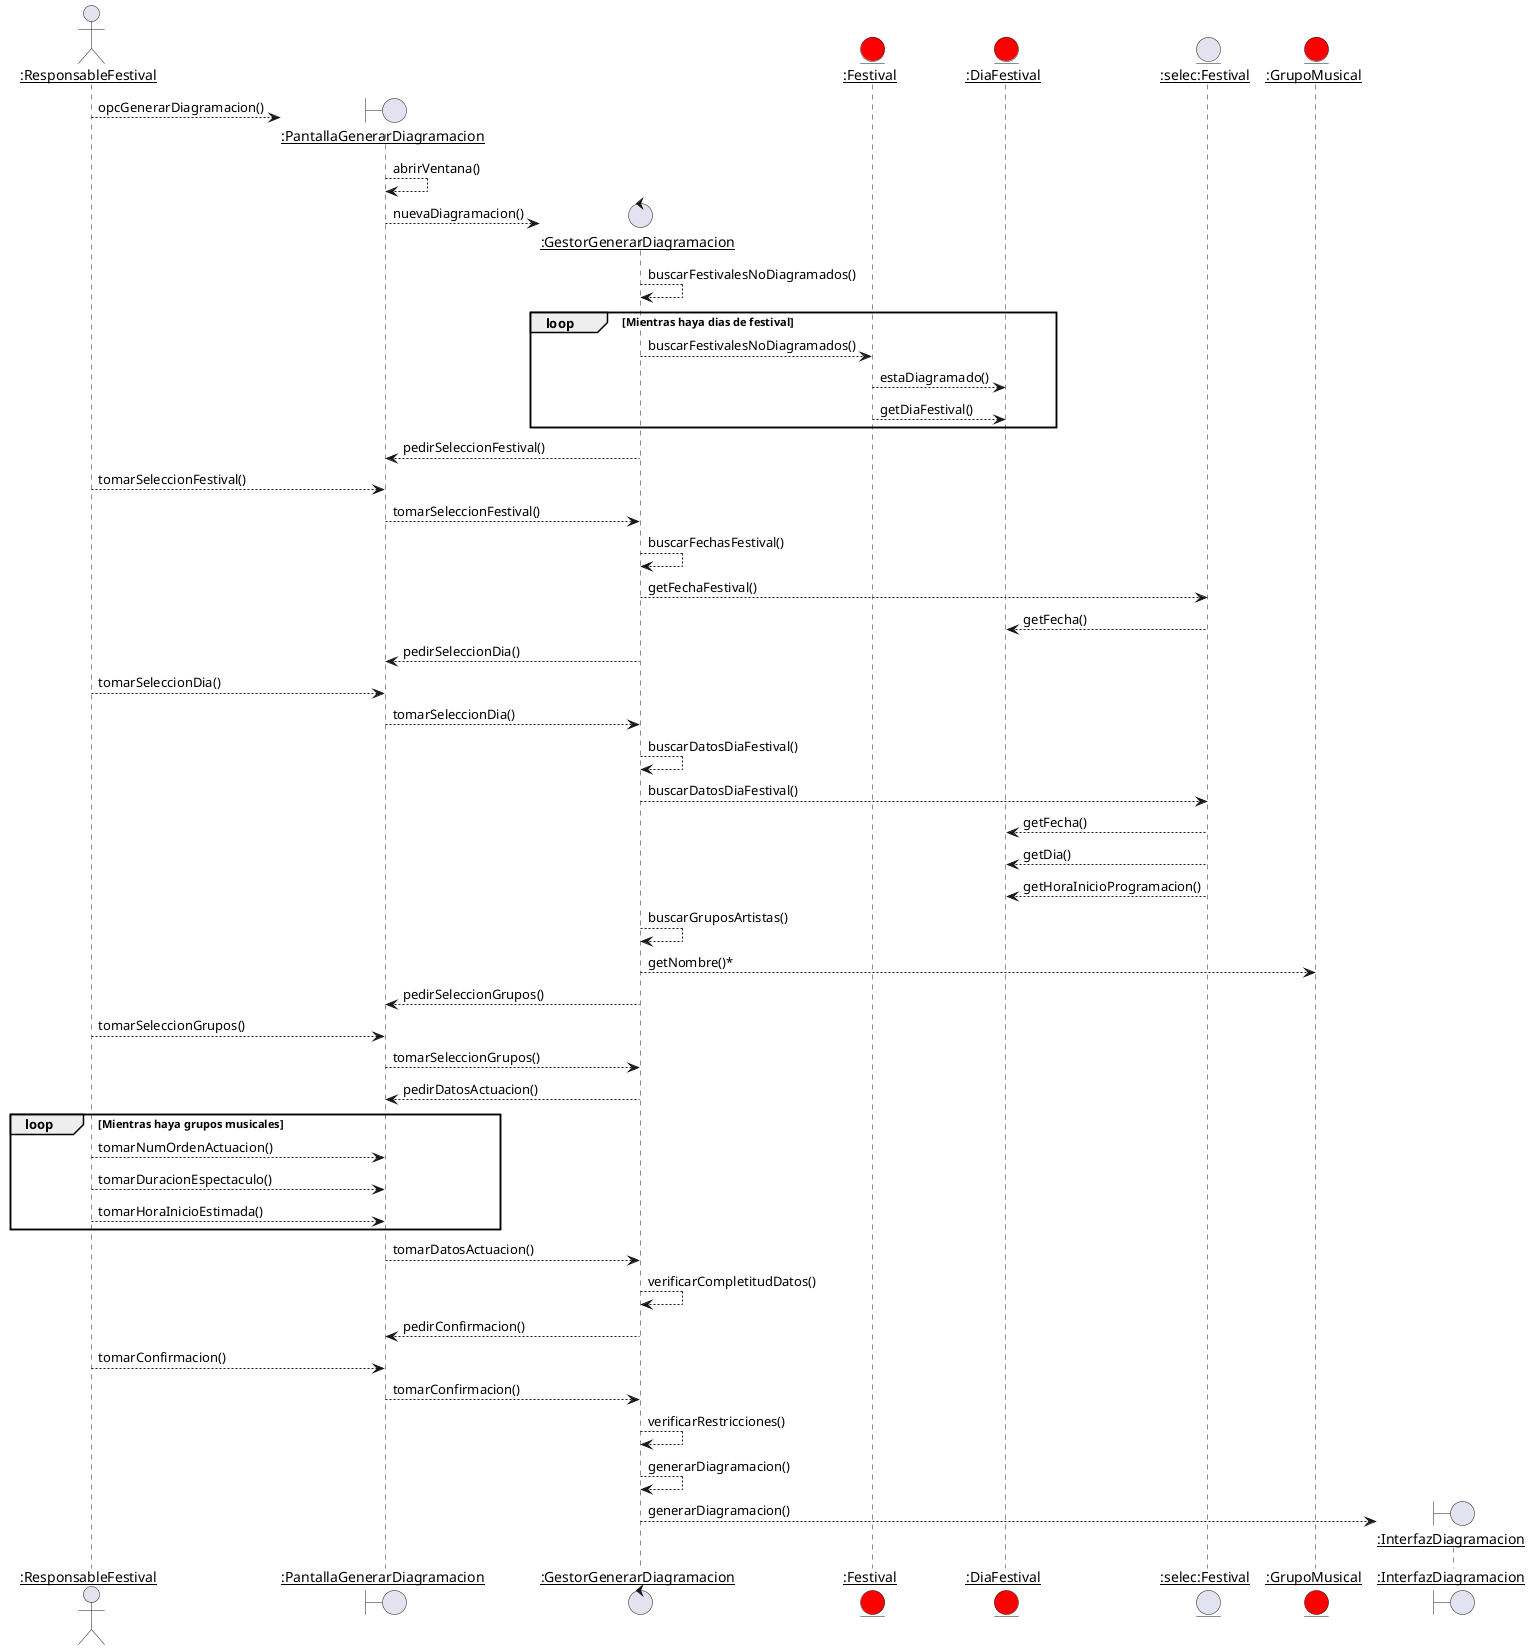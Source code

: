 @startuml secuencia

actor "__:ResponsableFestival__" as RF 

create boundary "__:PantallaGenerarDiagramacion__" as PGD 

RF --> PGD : opcGenerarDiagramacion()
PGD --> PGD : abrirVentana()

create control "__:GestorGenerarDiagramacion__" as GGD 

PGD --> GGD : nuevaDiagramacion()

GGD --> GGD : buscarFestivalesNoDiagramados()

entity "__:Festival__" as F #Red
entity "__:DiaFestival__" as DF #Red
group loop [Mientras haya dias de festival]
    GGD --> F :buscarFestivalesNoDiagramados()
    F --> DF : estaDiagramado()
    F --> DF : getDiaFestival()
end

GGD --> PGD : pedirSeleccionFestival()
RF --> PGD : tomarSeleccionFestival()
PGD --> GGD : tomarSeleccionFestival()
entity "__:selec:Festival__" as sF
GGD --> GGD : buscarFechasFestival()
GGD --> sF: getFechaFestival()
sF --> DF : getFecha()

GGD --> PGD : pedirSeleccionDia()
RF --> PGD : tomarSeleccionDia()
PGD --> GGD : tomarSeleccionDia()

GGD --> GGD : buscarDatosDiaFestival()

GGD --> sF : buscarDatosDiaFestival()
sF --> DF : getFecha()
sF --> DF : getDia()
sF --> DF : getHoraInicioProgramacion()

GGD --> GGD : buscarGruposArtistas()
entity "__:GrupoMusical__" as GM #Red
GGD --> GM : getNombre()*

GGD --> PGD : pedirSeleccionGrupos()
RF --> PGD : tomarSeleccionGrupos()
PGD --> GGD : tomarSeleccionGrupos()

GGD --> PGD : pedirDatosActuacion()
group loop[Mientras haya grupos musicales]
    RF --> PGD : tomarNumOrdenActuacion()
    RF --> PGD: tomarDuracionEspectaculo()
    RF --> PGD : tomarHoraInicioEstimada()
end
PGD --> GGD : tomarDatosActuacion()

GGD --> GGD : verificarCompletitudDatos()
GGD --> PGD : pedirConfirmacion()
RF --> PGD : tomarConfirmacion()
PGD --> GGD : tomarConfirmacion()

GGD --> GGD : verificarRestricciones()

GGD --> GGD : generarDiagramacion()
create boundary "__:InterfazDiagramacion__" as ID 

GGD --> ID : generarDiagramacion()
@enduml